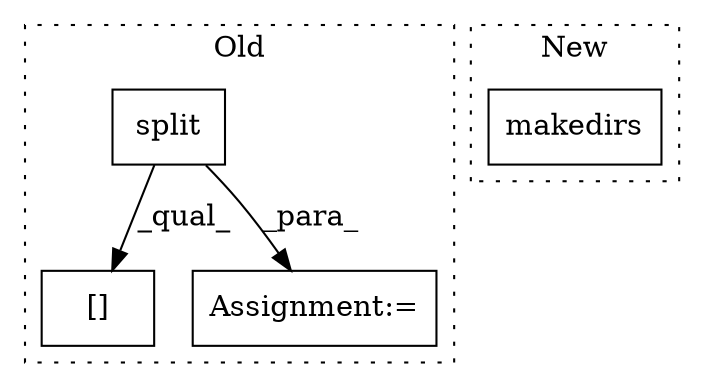 digraph G {
subgraph cluster0 {
1 [label="split" a="32" s="1100,1115" l="6,1" shape="box"];
3 [label="[]" a="2" s="1164,1172" l="7,1" shape="box"];
4 [label="Assignment:=" a="7" s="1134" l="1" shape="box"];
label = "Old";
style="dotted";
}
subgraph cluster1 {
2 [label="makedirs" a="32" s="1349,1370" l="9,1" shape="box"];
label = "New";
style="dotted";
}
1 -> 3 [label="_qual_"];
1 -> 4 [label="_para_"];
}